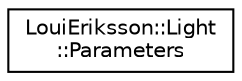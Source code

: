 digraph "Graphical Class Hierarchy"
{
 // LATEX_PDF_SIZE
  edge [fontname="Helvetica",fontsize="10",labelfontname="Helvetica",labelfontsize="10"];
  node [fontname="Helvetica",fontsize="10",shape=record];
  rankdir="LR";
  Node0 [label="LouiEriksson::Light\l::Parameters",height=0.2,width=0.4,color="black", fillcolor="white", style="filled",URL="$struct_loui_eriksson_1_1_light_1_1_parameters.html",tooltip=" "];
}
